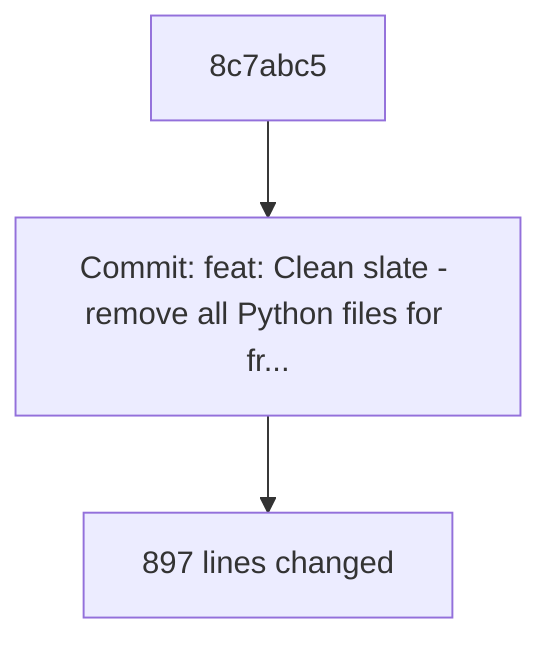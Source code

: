 graph TD
    A["8c7abc5"] --> B["Commit: feat: Clean slate - remove all Python files for fr..."]
    B --> C["897 lines changed"]
    
    %% This is a placeholder Mermaid diagram
    %% Will be replaced with AI-generated structure diagrams
